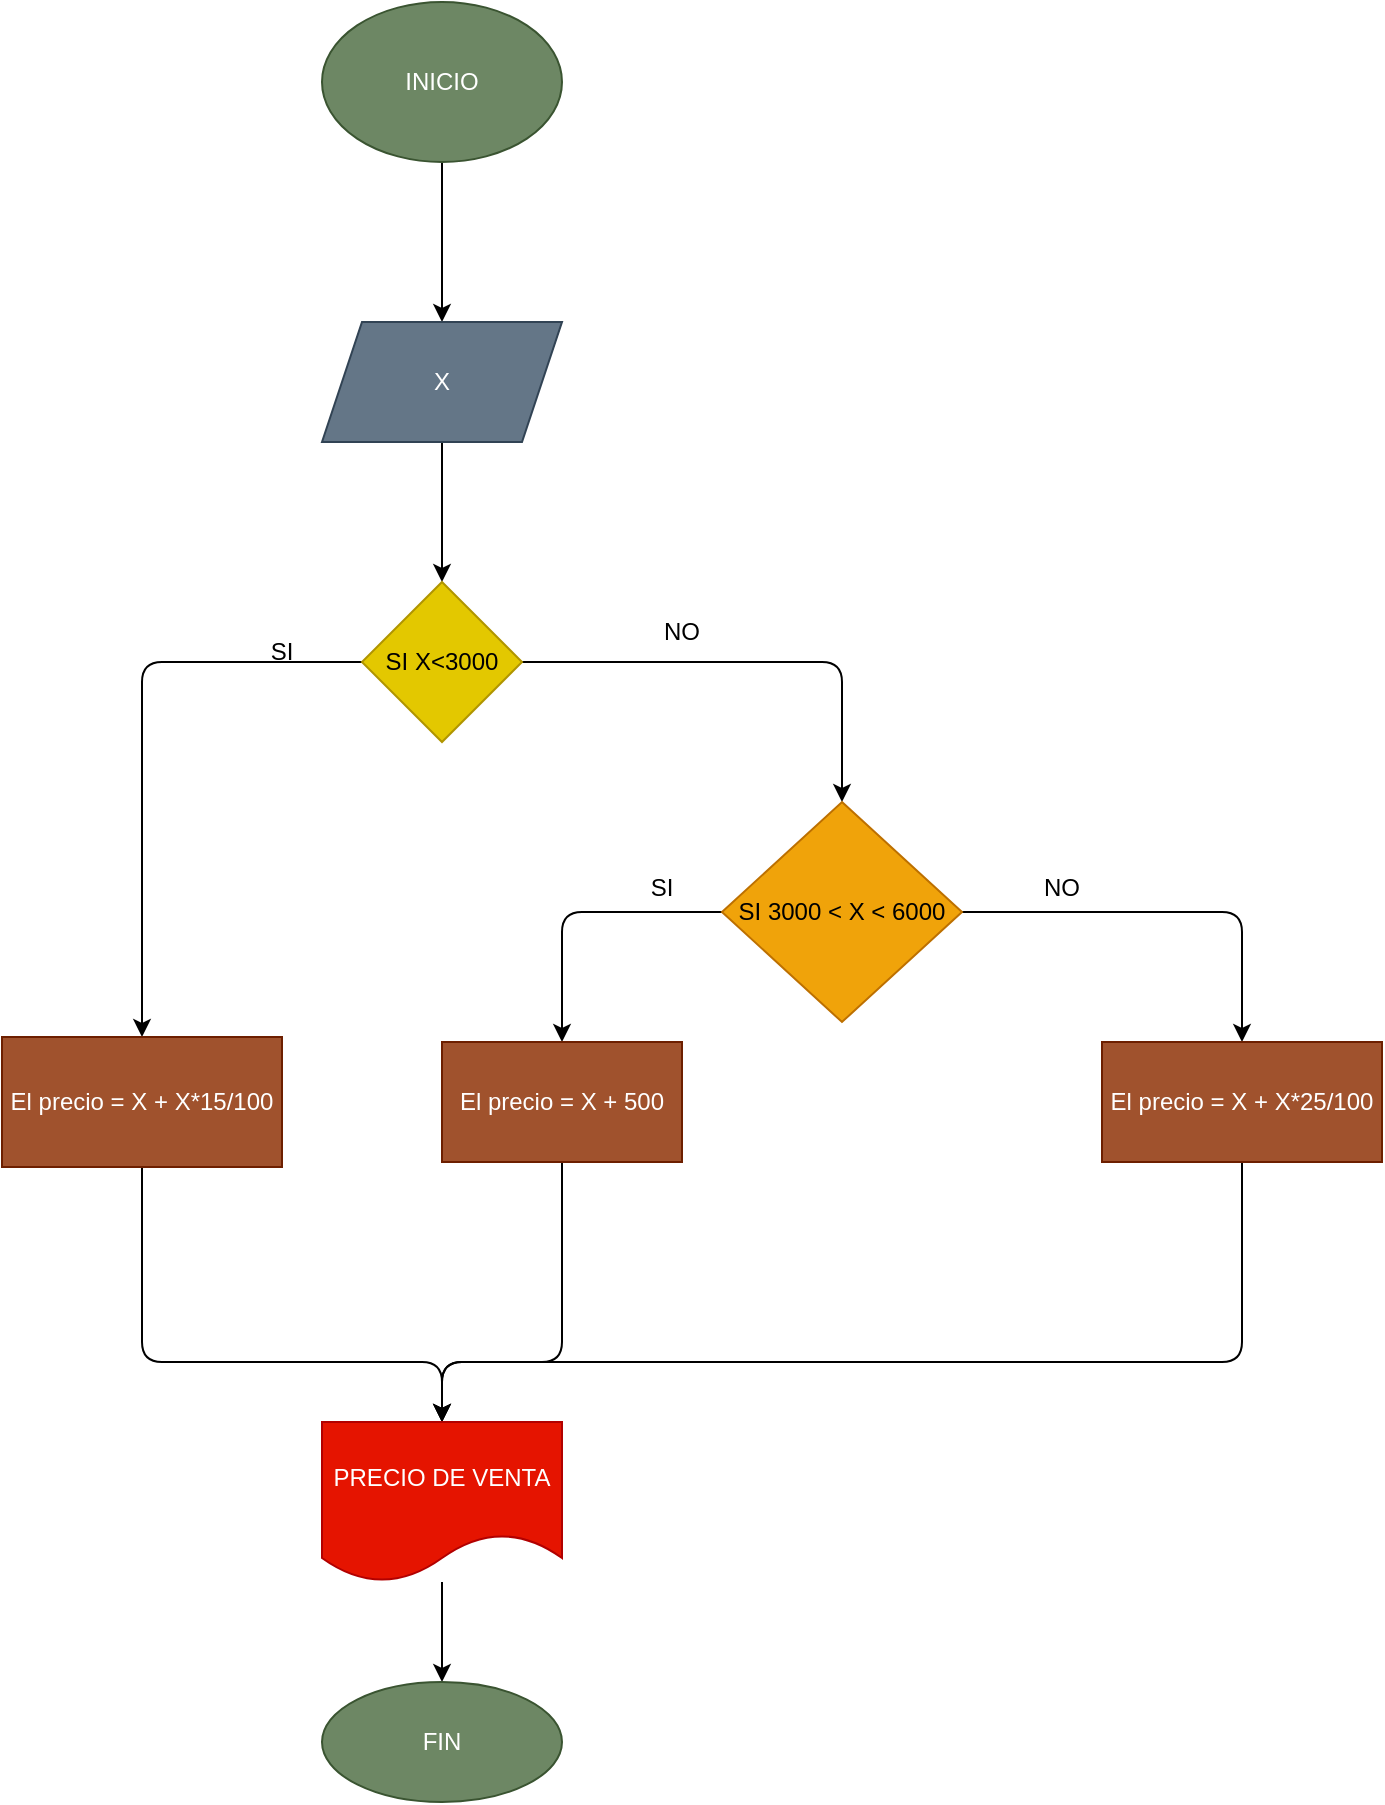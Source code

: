 <mxfile>
    <diagram id="x8hfwmOXdxD-5M-sFlws" name="Page-1">
        <mxGraphModel dx="564" dy="465" grid="1" gridSize="10" guides="1" tooltips="1" connect="1" arrows="1" fold="1" page="1" pageScale="1" pageWidth="827" pageHeight="1169" math="0" shadow="0">
            <root>
                <mxCell id="0"/>
                <mxCell id="1" parent="0"/>
                <mxCell id="6" value="" style="edgeStyle=none;html=1;" edge="1" parent="1" source="2" target="5">
                    <mxGeometry relative="1" as="geometry"/>
                </mxCell>
                <mxCell id="2" value="INICIO" style="ellipse;whiteSpace=wrap;html=1;fillColor=#6d8764;fontColor=#ffffff;strokeColor=#3A5431;" vertex="1" parent="1">
                    <mxGeometry x="220" y="80" width="120" height="80" as="geometry"/>
                </mxCell>
                <mxCell id="8" value="" style="edgeStyle=none;html=1;" edge="1" parent="1" source="5" target="7">
                    <mxGeometry relative="1" as="geometry"/>
                </mxCell>
                <mxCell id="5" value="X" style="shape=parallelogram;perimeter=parallelogramPerimeter;whiteSpace=wrap;html=1;fixedSize=1;fillColor=#647687;fontColor=#ffffff;strokeColor=#314354;" vertex="1" parent="1">
                    <mxGeometry x="220" y="240" width="120" height="60" as="geometry"/>
                </mxCell>
                <mxCell id="11" value="" style="edgeStyle=none;html=1;" edge="1" parent="1" source="7" target="9">
                    <mxGeometry relative="1" as="geometry">
                        <Array as="points">
                            <mxPoint x="130" y="410"/>
                        </Array>
                    </mxGeometry>
                </mxCell>
                <mxCell id="13" value="" style="edgeStyle=none;html=1;" edge="1" parent="1" source="7" target="12">
                    <mxGeometry relative="1" as="geometry">
                        <Array as="points">
                            <mxPoint x="480" y="410"/>
                        </Array>
                    </mxGeometry>
                </mxCell>
                <mxCell id="7" value="SI X&amp;lt;3000" style="rhombus;whiteSpace=wrap;html=1;fillColor=#e3c800;fontColor=#000000;strokeColor=#B09500;" vertex="1" parent="1">
                    <mxGeometry x="240" y="370" width="80" height="80" as="geometry"/>
                </mxCell>
                <mxCell id="27" style="edgeStyle=none;html=1;" edge="1" parent="1" source="9" target="22">
                    <mxGeometry relative="1" as="geometry">
                        <Array as="points">
                            <mxPoint x="130" y="760"/>
                            <mxPoint x="280" y="760"/>
                        </Array>
                    </mxGeometry>
                </mxCell>
                <mxCell id="9" value="El precio = X + X*15/100" style="whiteSpace=wrap;html=1;fillColor=#a0522d;fontColor=#ffffff;strokeColor=#6D1F00;" vertex="1" parent="1">
                    <mxGeometry x="60" y="597.5" width="140" height="65" as="geometry"/>
                </mxCell>
                <mxCell id="15" value="" style="edgeStyle=none;html=1;" edge="1" parent="1" source="12" target="14">
                    <mxGeometry relative="1" as="geometry">
                        <Array as="points">
                            <mxPoint x="340" y="535"/>
                        </Array>
                    </mxGeometry>
                </mxCell>
                <mxCell id="17" value="" style="edgeStyle=none;html=1;" edge="1" parent="1" source="12" target="16">
                    <mxGeometry relative="1" as="geometry">
                        <Array as="points">
                            <mxPoint x="680" y="535"/>
                        </Array>
                    </mxGeometry>
                </mxCell>
                <mxCell id="12" value="SI 3000 &amp;lt; X &amp;lt; 6000" style="rhombus;whiteSpace=wrap;html=1;fillColor=#f0a30a;fontColor=#000000;strokeColor=#BD7000;" vertex="1" parent="1">
                    <mxGeometry x="420" y="480" width="120" height="110" as="geometry"/>
                </mxCell>
                <mxCell id="26" style="edgeStyle=none;html=1;entryX=0.5;entryY=0;entryDx=0;entryDy=0;" edge="1" parent="1" source="14" target="22">
                    <mxGeometry relative="1" as="geometry">
                        <Array as="points">
                            <mxPoint x="340" y="760"/>
                            <mxPoint x="280" y="760"/>
                        </Array>
                    </mxGeometry>
                </mxCell>
                <mxCell id="14" value="El precio = X + 500" style="whiteSpace=wrap;html=1;fillColor=#a0522d;fontColor=#ffffff;strokeColor=#6D1F00;" vertex="1" parent="1">
                    <mxGeometry x="280" y="600" width="120" height="60" as="geometry"/>
                </mxCell>
                <mxCell id="23" value="" style="edgeStyle=none;html=1;" edge="1" parent="1" source="16" target="22">
                    <mxGeometry relative="1" as="geometry">
                        <Array as="points">
                            <mxPoint x="680" y="760"/>
                            <mxPoint x="280" y="760"/>
                        </Array>
                    </mxGeometry>
                </mxCell>
                <mxCell id="16" value="El precio = X + X*25/100" style="whiteSpace=wrap;html=1;fillColor=#a0522d;fontColor=#ffffff;strokeColor=#6D1F00;" vertex="1" parent="1">
                    <mxGeometry x="610" y="600" width="140" height="60" as="geometry"/>
                </mxCell>
                <mxCell id="18" value="SI" style="text;html=1;strokeColor=none;fillColor=none;align=center;verticalAlign=middle;whiteSpace=wrap;rounded=0;" vertex="1" parent="1">
                    <mxGeometry x="170" y="390" width="60" height="30" as="geometry"/>
                </mxCell>
                <mxCell id="19" value="SI" style="text;html=1;strokeColor=none;fillColor=none;align=center;verticalAlign=middle;whiteSpace=wrap;rounded=0;" vertex="1" parent="1">
                    <mxGeometry x="360" y="507.5" width="60" height="30" as="geometry"/>
                </mxCell>
                <mxCell id="20" value="NO" style="text;html=1;strokeColor=none;fillColor=none;align=center;verticalAlign=middle;whiteSpace=wrap;rounded=0;" vertex="1" parent="1">
                    <mxGeometry x="370" y="380" width="60" height="30" as="geometry"/>
                </mxCell>
                <mxCell id="21" value="NO" style="text;html=1;strokeColor=none;fillColor=none;align=center;verticalAlign=middle;whiteSpace=wrap;rounded=0;" vertex="1" parent="1">
                    <mxGeometry x="560" y="507.5" width="60" height="30" as="geometry"/>
                </mxCell>
                <mxCell id="25" value="" style="edgeStyle=none;html=1;" edge="1" parent="1" source="22" target="24">
                    <mxGeometry relative="1" as="geometry"/>
                </mxCell>
                <mxCell id="22" value="PRECIO DE VENTA" style="shape=document;whiteSpace=wrap;html=1;boundedLbl=1;fillColor=#e51400;fontColor=#ffffff;strokeColor=#B20000;" vertex="1" parent="1">
                    <mxGeometry x="220" y="790" width="120" height="80" as="geometry"/>
                </mxCell>
                <mxCell id="24" value="FIN" style="ellipse;whiteSpace=wrap;html=1;fillColor=#6d8764;fontColor=#ffffff;strokeColor=#3A5431;" vertex="1" parent="1">
                    <mxGeometry x="220" y="920" width="120" height="60" as="geometry"/>
                </mxCell>
            </root>
        </mxGraphModel>
    </diagram>
</mxfile>
